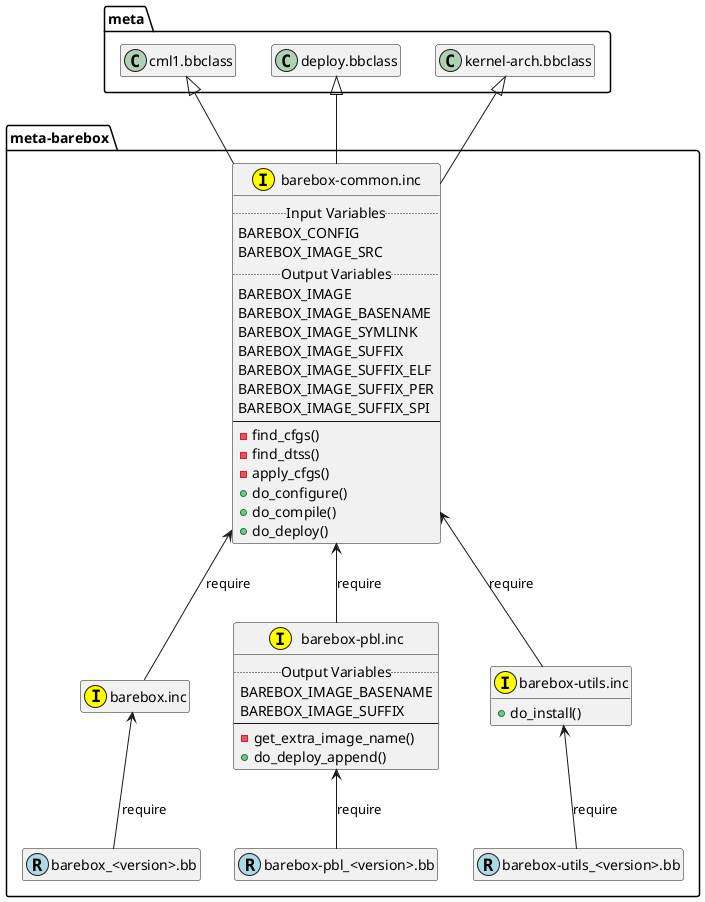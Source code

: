 @startuml

skinparam packageStyle Folder

package "meta" {
	class Cml1 as "cml1.bbclass"
	class Deploy as "deploy.bbclass"
	class KernelArch as "kernel-arch.bbclass"
}

package "meta-barebox" {
	class BareboxCommonInc as "barebox-common.inc" << (I, yellow) >> {
		.. Input Variables ..
		BAREBOX_CONFIG
		BAREBOX_IMAGE_SRC
		.. Output Variables ..
		BAREBOX_IMAGE
		BAREBOX_IMAGE_BASENAME
		BAREBOX_IMAGE_SYMLINK
		BAREBOX_IMAGE_SUFFIX
		BAREBOX_IMAGE_SUFFIX_ELF
		BAREBOX_IMAGE_SUFFIX_PER
		BAREBOX_IMAGE_SUFFIX_SPI
		--
		-find_cfgs()
		-find_dtss()
		-apply_cfgs()
		+do_configure()
		+do_compile()
		+do_deploy()
	}

	class BareboxInc as "barebox.inc" << (I, yellow) >> {
	}

	class BareboxPblInc as "barebox-pbl.inc" << (I, yellow) >> {
		.. Output Variables ..
		BAREBOX_IMAGE_BASENAME
		BAREBOX_IMAGE_SUFFIX
		--
		-get_extra_image_name()
		+do_deploy_append()
	}

	class BareboxUtilsInc as "barebox-utils.inc" << (I, yellow) >> {
		+do_install()
	}

	class BareboxBb as "barebox_<version>.bb" << (R, lightblue) >> {
	}

	class BareboxPblBb as "barebox-pbl_<version>.bb" << (R, lightblue) >> {
	}

	class BareboxUtilsBb as "barebox-utils_<version>.bb" << (R, lightblue) >> {
	}

	BareboxCommonInc <-- BareboxInc : require
	BareboxCommonInc <-- BareboxPblInc : require
	BareboxCommonInc <-- BareboxUtilsInc : require

	BareboxInc <-- BareboxBb : require
	BareboxPblInc <-- BareboxPblBb : require
	BareboxUtilsInc <-- BareboxUtilsBb : require
}

Cml1 <|-- BareboxCommonInc
Deploy <|-- BareboxCommonInc
KernelArch <|-- BareboxCommonInc

hide empty members

@enduml

